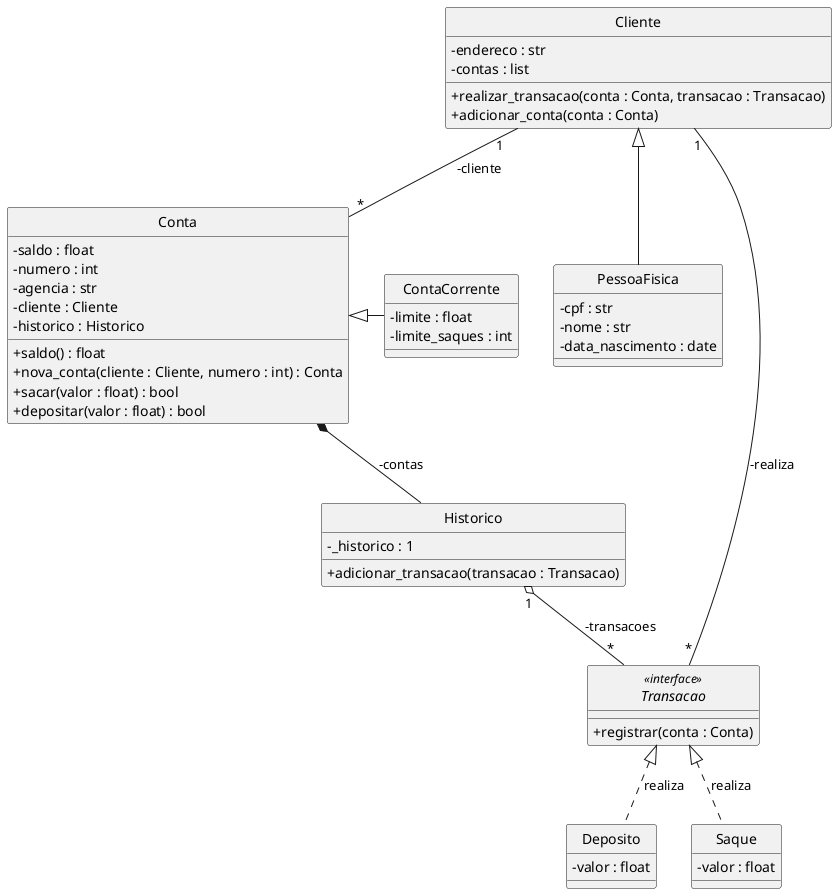 @startuml SistemaBankDiagram
skinparam classAttributeIconSize 0
hide circle

class Cliente {
  - endereco : str
  - contas : list
  + realizar_transacao(conta : Conta, transacao : Transacao)
  + adicionar_conta(conta : Conta) 
}

class PessoaFisica {
  - cpf : str
  - nome : str
  - data_nascimento : date
}

class Conta {
  - saldo : float
  - numero : int
  - agencia : str
  - cliente : Cliente
  - historico : Historico
  + saldo() : float
  + nova_conta(cliente : Cliente, numero : int) : Conta
  + sacar(valor : float) : bool
  + depositar(valor : float) : bool
}

class ContaCorrente {
  - limite : float
  - limite_saques : int
}

class Historico {
  + adicionar_transacao(transacao : Transacao)
  - _historico : 1
}

interface Transacao <<interface>> {
  + registrar(conta : Conta)
}

class Deposito {
  - valor : float
}

class Saque {
  - valor : float
}


Cliente "1" -- "*" Conta : -cliente
Cliente <|-- PessoaFisica
Cliente "1" -- "*" Transacao : -realiza
Conta <|- ContaCorrente
Historico "1" o-- "*" Transacao : -transacoes
Conta *-- Historico : -contas
Transacao <|.. Deposito : realiza
Transacao <|.. Saque : realiza

@enduml